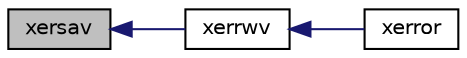 digraph "xersav"
{
  edge [fontname="Helvetica",fontsize="10",labelfontname="Helvetica",labelfontsize="10"];
  node [fontname="Helvetica",fontsize="10",shape=record];
  rankdir="LR";
  Node1 [label="xersav",height=0.2,width=0.4,color="black", fillcolor="grey75", style="filled", fontcolor="black"];
  Node1 -> Node2 [dir="back",color="midnightblue",fontsize="10",style="solid",fontname="Helvetica"];
  Node2 [label="xerrwv",height=0.2,width=0.4,color="black", fillcolor="white", style="filled",URL="$xerror_8f.html#a5188621688f02de8becbd9963b97bf16"];
  Node2 -> Node3 [dir="back",color="midnightblue",fontsize="10",style="solid",fontname="Helvetica"];
  Node3 [label="xerror",height=0.2,width=0.4,color="black", fillcolor="white", style="filled",URL="$xerror_8f.html#ad44a8c4a8c9c7e3e91ead7b5e3acdf57"];
}
